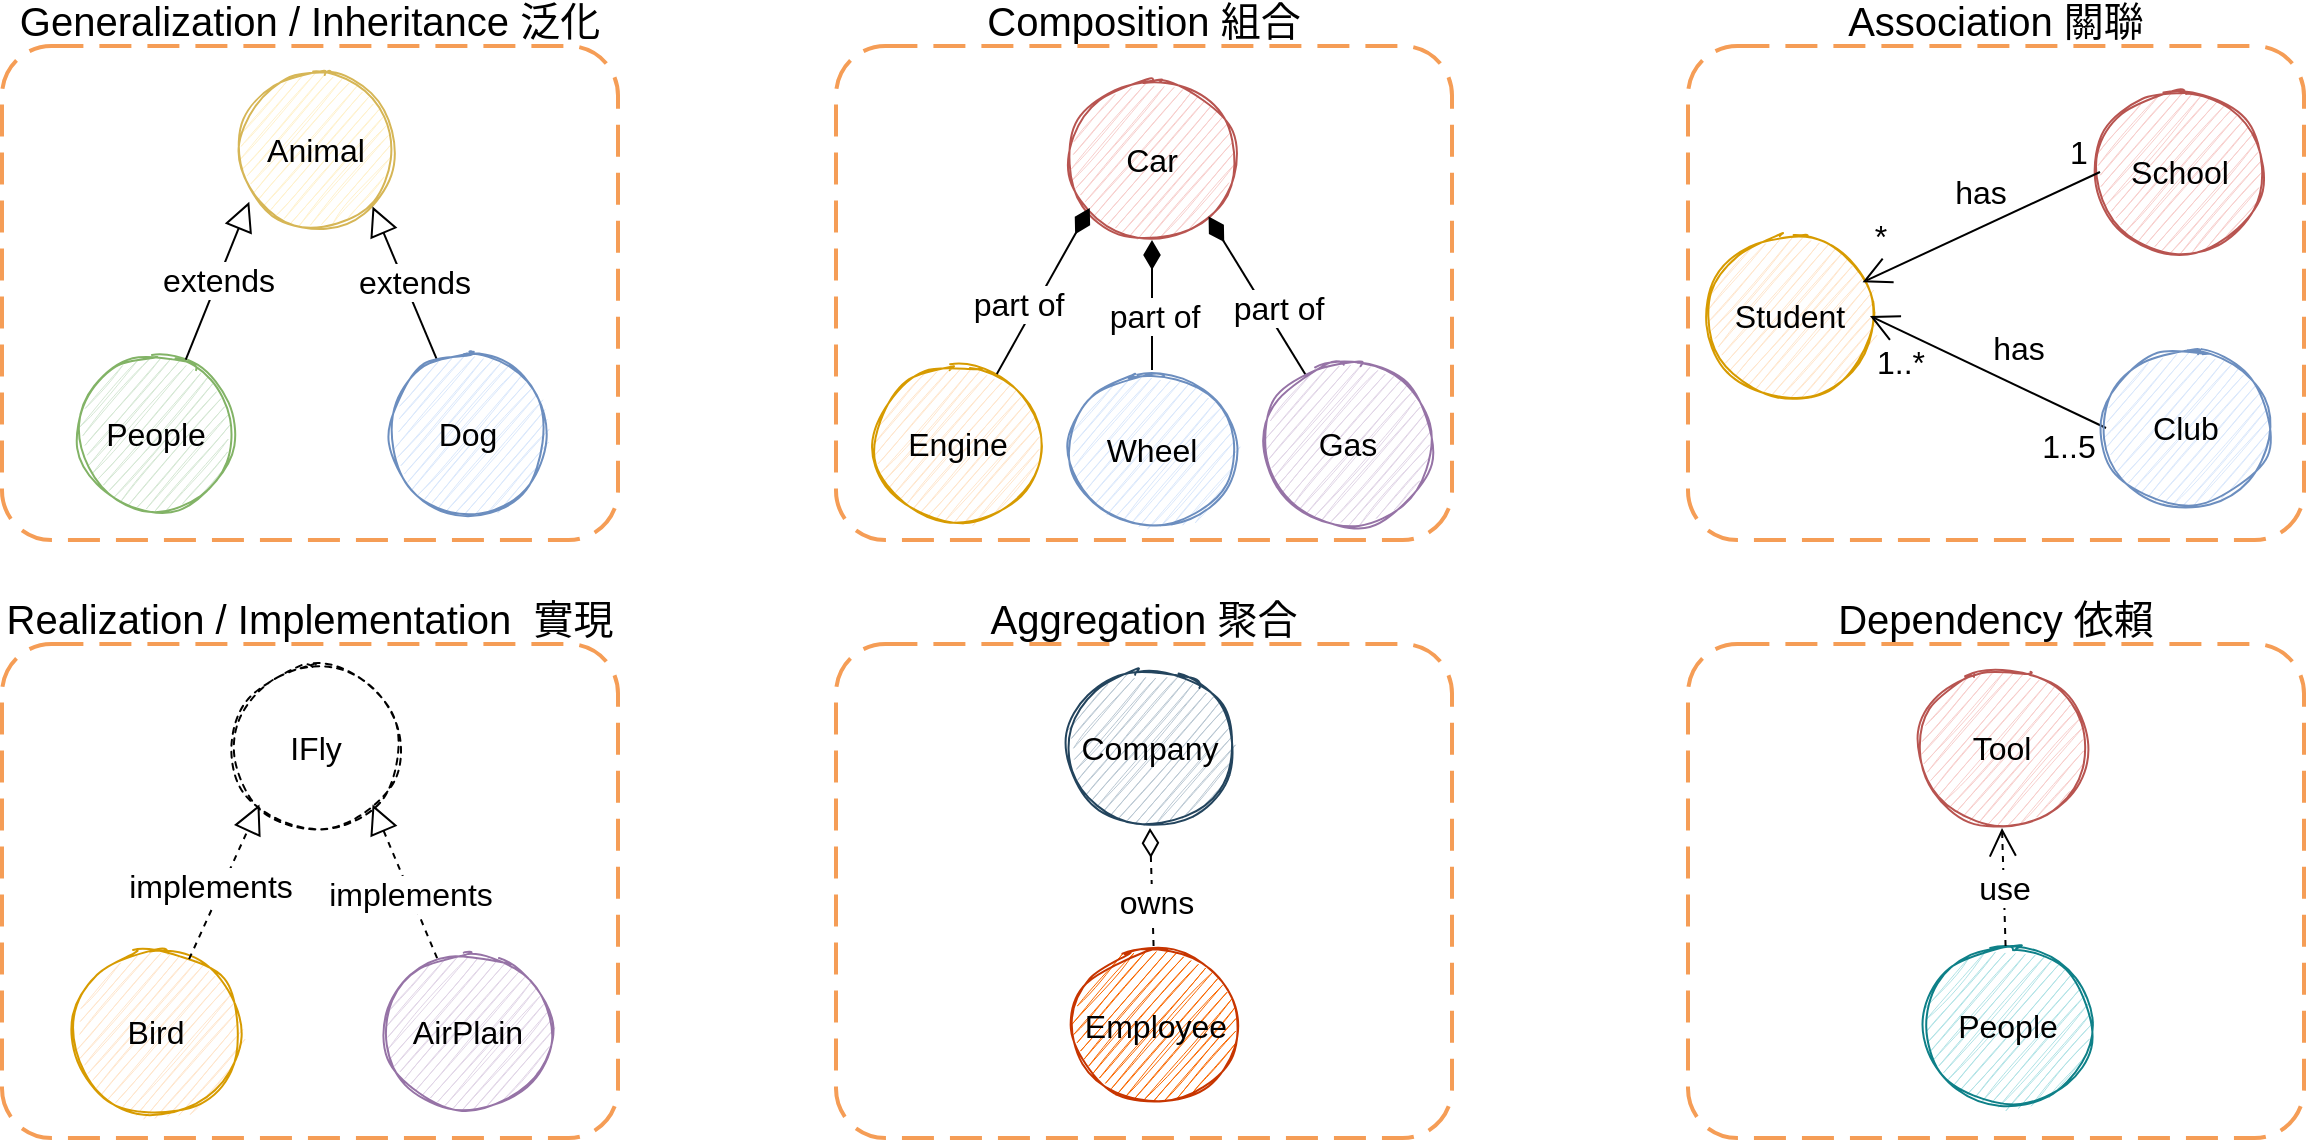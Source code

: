 <mxfile version="13.0.3" type="device"><diagram id="DLVltmS277xVey7DKpMB" name="Page-1"><mxGraphModel dx="946" dy="680" grid="0" gridSize="10" guides="1" tooltips="1" connect="1" arrows="1" fold="1" page="0" pageScale="1" pageWidth="827" pageHeight="1169" math="0" shadow="0"><root><mxCell id="0"/><mxCell id="1" parent="0"/><mxCell id="Ihkd4U7TstxI5IYspm2g-1" value="" style="group;fontSize=16;" parent="1" vertex="1" connectable="0"><mxGeometry x="50" y="30" width="308" height="247" as="geometry"/></mxCell><mxCell id="Ihkd4U7TstxI5IYspm2g-2" value="Generalization / Inheritance 泛化" style="rounded=1;arcSize=10;dashed=1;strokeColor=#F59D56;fillColor=none;gradientColor=none;dashPattern=8 4;strokeWidth=2;sketch=0;labelPosition=center;verticalLabelPosition=top;align=center;verticalAlign=bottom;fontSize=20;" parent="Ihkd4U7TstxI5IYspm2g-1" vertex="1"><mxGeometry width="308" height="247" as="geometry"/></mxCell><mxCell id="Ihkd4U7TstxI5IYspm2g-3" value="People" style="ellipse;whiteSpace=wrap;html=1;aspect=fixed;sketch=1;fillColor=#d5e8d4;strokeColor=#82b366;fontSize=16;" parent="Ihkd4U7TstxI5IYspm2g-1" vertex="1"><mxGeometry x="37" y="154" width="80" height="80" as="geometry"/></mxCell><mxCell id="Ihkd4U7TstxI5IYspm2g-4" value="Animal" style="ellipse;whiteSpace=wrap;html=1;aspect=fixed;sketch=1;fillColor=#fff2cc;strokeColor=#d6b656;fontSize=16;" parent="Ihkd4U7TstxI5IYspm2g-1" vertex="1"><mxGeometry x="117" y="12" width="80" height="80" as="geometry"/></mxCell><mxCell id="Ihkd4U7TstxI5IYspm2g-5" value="extends" style="rounded=0;orthogonalLoop=1;jettySize=auto;html=1;endArrow=block;endFill=0;endSize=12;entryX=0.083;entryY=0.824;entryDx=0;entryDy=0;entryPerimeter=0;fontSize=16;" parent="Ihkd4U7TstxI5IYspm2g-1" source="Ihkd4U7TstxI5IYspm2g-3" target="Ihkd4U7TstxI5IYspm2g-4" edge="1"><mxGeometry relative="1" as="geometry"/></mxCell><mxCell id="Ihkd4U7TstxI5IYspm2g-6" value="" style="edgeStyle=none;rounded=0;orthogonalLoop=1;jettySize=auto;html=1;endArrow=block;endFill=0;endSize=12;fontSize=16;entryX=1;entryY=1;entryDx=0;entryDy=0;" parent="Ihkd4U7TstxI5IYspm2g-1" source="Ihkd4U7TstxI5IYspm2g-8" target="Ihkd4U7TstxI5IYspm2g-4" edge="1"><mxGeometry relative="1" as="geometry"><mxPoint x="233" y="74" as="targetPoint"/></mxGeometry></mxCell><mxCell id="Ihkd4U7TstxI5IYspm2g-7" value="extends" style="edgeLabel;html=1;align=center;verticalAlign=middle;resizable=0;points=[];fontSize=16;fontColor=#000000;" parent="Ihkd4U7TstxI5IYspm2g-6" vertex="1" connectable="0"><mxGeometry x="0.253" relative="1" as="geometry"><mxPoint x="8.57" y="8.85" as="offset"/></mxGeometry></mxCell><mxCell id="Ihkd4U7TstxI5IYspm2g-8" value="Dog" style="ellipse;whiteSpace=wrap;html=1;aspect=fixed;sketch=1;fillColor=#dae8fc;strokeColor=#6c8ebf;fontSize=16;" parent="Ihkd4U7TstxI5IYspm2g-1" vertex="1"><mxGeometry x="193" y="154" width="80" height="80" as="geometry"/></mxCell><mxCell id="Ihkd4U7TstxI5IYspm2g-9" value="" style="group;fontSize=16;" parent="1" vertex="1" connectable="0"><mxGeometry x="50" y="329" width="308" height="247" as="geometry"/></mxCell><mxCell id="Ihkd4U7TstxI5IYspm2g-10" value="Realization / Implementation  實現" style="rounded=1;arcSize=10;dashed=1;strokeColor=#F59D56;fillColor=none;gradientColor=none;dashPattern=8 4;strokeWidth=2;sketch=0;labelPosition=center;verticalLabelPosition=top;align=center;verticalAlign=bottom;fontSize=20;" parent="Ihkd4U7TstxI5IYspm2g-9" vertex="1"><mxGeometry width="308" height="247" as="geometry"/></mxCell><mxCell id="Ihkd4U7TstxI5IYspm2g-11" value="Bird" style="ellipse;whiteSpace=wrap;html=1;aspect=fixed;sketch=1;fillColor=#ffe6cc;strokeColor=#d79b00;fontSize=16;" parent="Ihkd4U7TstxI5IYspm2g-9" vertex="1"><mxGeometry x="37" y="154" width="80" height="80" as="geometry"/></mxCell><mxCell id="Ihkd4U7TstxI5IYspm2g-12" value="IFly" style="ellipse;whiteSpace=wrap;html=1;aspect=fixed;sketch=1;dashed=1;fontSize=16;" parent="Ihkd4U7TstxI5IYspm2g-9" vertex="1"><mxGeometry x="117" y="12" width="80" height="80" as="geometry"/></mxCell><mxCell id="Ihkd4U7TstxI5IYspm2g-13" value="" style="rounded=0;orthogonalLoop=1;jettySize=auto;html=1;endArrow=block;endFill=0;endSize=12;entryX=0;entryY=1;entryDx=0;entryDy=0;dashed=1;fontSize=16;" parent="Ihkd4U7TstxI5IYspm2g-9" source="Ihkd4U7TstxI5IYspm2g-11" target="Ihkd4U7TstxI5IYspm2g-12" edge="1"><mxGeometry relative="1" as="geometry"/></mxCell><mxCell id="Ihkd4U7TstxI5IYspm2g-14" value="implements" style="edgeLabel;html=1;align=center;verticalAlign=middle;resizable=0;points=[];fontSize=16;fontColor=#000000;" parent="Ihkd4U7TstxI5IYspm2g-13" vertex="1" connectable="0"><mxGeometry x="-0.239" relative="1" as="geometry"><mxPoint x="-3" y="-6.92" as="offset"/></mxGeometry></mxCell><mxCell id="Ihkd4U7TstxI5IYspm2g-15" value="" style="edgeStyle=none;rounded=0;orthogonalLoop=1;jettySize=auto;html=1;endArrow=block;endFill=0;endSize=12;fontSize=16;entryX=1;entryY=1;entryDx=0;entryDy=0;dashed=1;" parent="Ihkd4U7TstxI5IYspm2g-9" source="Ihkd4U7TstxI5IYspm2g-17" target="Ihkd4U7TstxI5IYspm2g-12" edge="1"><mxGeometry relative="1" as="geometry"><mxPoint x="233" y="74" as="targetPoint"/></mxGeometry></mxCell><mxCell id="Ihkd4U7TstxI5IYspm2g-16" value="implements" style="edgeLabel;html=1;align=center;verticalAlign=middle;resizable=0;points=[];fontSize=16;fontColor=#000000;" parent="Ihkd4U7TstxI5IYspm2g-15" vertex="1" connectable="0"><mxGeometry x="-0.155" relative="1" as="geometry"><mxPoint as="offset"/></mxGeometry></mxCell><mxCell id="Ihkd4U7TstxI5IYspm2g-17" value="AirPlain" style="ellipse;whiteSpace=wrap;html=1;aspect=fixed;sketch=1;fillColor=#e1d5e7;strokeColor=#9673a6;fontSize=16;" parent="Ihkd4U7TstxI5IYspm2g-9" vertex="1"><mxGeometry x="193" y="154" width="80" height="80" as="geometry"/></mxCell><mxCell id="Ihkd4U7TstxI5IYspm2g-18" value="" style="group;fontSize=16;" parent="1" vertex="1" connectable="0"><mxGeometry x="467" y="30" width="308" height="247" as="geometry"/></mxCell><mxCell id="Ihkd4U7TstxI5IYspm2g-19" value="Composition 組合" style="rounded=1;arcSize=10;dashed=1;strokeColor=#F59D56;fillColor=none;gradientColor=none;dashPattern=8 4;strokeWidth=2;sketch=0;labelPosition=center;verticalLabelPosition=top;align=center;verticalAlign=bottom;fontSize=20;" parent="Ihkd4U7TstxI5IYspm2g-18" vertex="1"><mxGeometry width="308" height="247" as="geometry"/></mxCell><mxCell id="Ihkd4U7TstxI5IYspm2g-20" value="Engine" style="ellipse;whiteSpace=wrap;html=1;aspect=fixed;sketch=1;fillColor=#ffe6cc;strokeColor=#d79b00;fontSize=16;" parent="Ihkd4U7TstxI5IYspm2g-18" vertex="1"><mxGeometry x="21" y="159" width="80" height="80" as="geometry"/></mxCell><mxCell id="Ihkd4U7TstxI5IYspm2g-21" value="Car" style="ellipse;whiteSpace=wrap;html=1;aspect=fixed;sketch=1;fillColor=#f8cecc;strokeColor=#b85450;fontSize=16;" parent="Ihkd4U7TstxI5IYspm2g-18" vertex="1"><mxGeometry x="118" y="17" width="80" height="80" as="geometry"/></mxCell><mxCell id="Ihkd4U7TstxI5IYspm2g-22" value="" style="rounded=0;orthogonalLoop=1;jettySize=auto;html=1;endArrow=diamondThin;endFill=1;endSize=12;entryX=0.111;entryY=0.8;entryDx=0;entryDy=0;entryPerimeter=0;fontSize=16;" parent="Ihkd4U7TstxI5IYspm2g-18" source="Ihkd4U7TstxI5IYspm2g-20" target="Ihkd4U7TstxI5IYspm2g-21" edge="1"><mxGeometry relative="1" as="geometry"/></mxCell><mxCell id="Ihkd4U7TstxI5IYspm2g-23" value="part of" style="edgeLabel;html=1;align=center;verticalAlign=middle;resizable=0;points=[];fontSize=16;fontColor=#000000;" parent="Ihkd4U7TstxI5IYspm2g-22" vertex="1" connectable="0"><mxGeometry x="-0.244" y="-1" relative="1" as="geometry"><mxPoint x="-7.92" y="-4.63" as="offset"/></mxGeometry></mxCell><mxCell id="Ihkd4U7TstxI5IYspm2g-24" value="" style="edgeStyle=none;rounded=0;orthogonalLoop=1;jettySize=auto;html=1;endArrow=diamondThin;endFill=1;endSize=12;fontSize=16;entryX=1;entryY=1;entryDx=0;entryDy=0;" parent="Ihkd4U7TstxI5IYspm2g-18" source="Ihkd4U7TstxI5IYspm2g-26" target="Ihkd4U7TstxI5IYspm2g-21" edge="1"><mxGeometry relative="1" as="geometry"><mxPoint x="234" y="79" as="targetPoint"/></mxGeometry></mxCell><mxCell id="Ihkd4U7TstxI5IYspm2g-25" value="part of" style="edgeLabel;html=1;align=center;verticalAlign=middle;resizable=0;points=[];fontSize=16;fontColor=#000000;" parent="Ihkd4U7TstxI5IYspm2g-24" vertex="1" connectable="0"><mxGeometry x="-0.322" y="2" relative="1" as="geometry"><mxPoint x="4.04" y="-8.15" as="offset"/></mxGeometry></mxCell><mxCell id="Ihkd4U7TstxI5IYspm2g-26" value="Gas" style="ellipse;whiteSpace=wrap;html=1;aspect=fixed;sketch=1;fillColor=#e1d5e7;strokeColor=#9673a6;fontSize=16;" parent="Ihkd4U7TstxI5IYspm2g-18" vertex="1"><mxGeometry x="216" y="159" width="80" height="80" as="geometry"/></mxCell><mxCell id="Ihkd4U7TstxI5IYspm2g-27" value="" style="edgeStyle=none;rounded=0;orthogonalLoop=1;jettySize=auto;html=1;endArrow=diamondThin;endFill=1;endSize=12;fontSize=16;" parent="Ihkd4U7TstxI5IYspm2g-18" source="Ihkd4U7TstxI5IYspm2g-29" target="Ihkd4U7TstxI5IYspm2g-21" edge="1"><mxGeometry relative="1" as="geometry"/></mxCell><mxCell id="Ihkd4U7TstxI5IYspm2g-28" value="part of" style="edgeLabel;html=1;align=center;verticalAlign=middle;resizable=0;points=[];fontSize=16;fontColor=#000000;" parent="Ihkd4U7TstxI5IYspm2g-27" vertex="1" connectable="0"><mxGeometry x="-0.164" y="-1" relative="1" as="geometry"><mxPoint as="offset"/></mxGeometry></mxCell><mxCell id="Ihkd4U7TstxI5IYspm2g-29" value="Wheel" style="ellipse;whiteSpace=wrap;html=1;aspect=fixed;sketch=1;fillColor=#dae8fc;strokeColor=#6c8ebf;fontSize=16;" parent="Ihkd4U7TstxI5IYspm2g-18" vertex="1"><mxGeometry x="118" y="162" width="80" height="80" as="geometry"/></mxCell><mxCell id="Ihkd4U7TstxI5IYspm2g-30" value="" style="group;fontSize=16;" parent="1" vertex="1" connectable="0"><mxGeometry x="467" y="329" width="308" height="247" as="geometry"/></mxCell><mxCell id="Ihkd4U7TstxI5IYspm2g-31" value="Aggregation 聚合" style="rounded=1;arcSize=10;dashed=1;strokeColor=#F59D56;fillColor=none;gradientColor=none;dashPattern=8 4;strokeWidth=2;sketch=0;labelPosition=center;verticalLabelPosition=top;align=center;verticalAlign=bottom;fontSize=20;" parent="Ihkd4U7TstxI5IYspm2g-30" vertex="1"><mxGeometry width="308" height="247" as="geometry"/></mxCell><mxCell id="Ihkd4U7TstxI5IYspm2g-32" value="Employee" style="ellipse;whiteSpace=wrap;html=1;aspect=fixed;sketch=1;fillColor=#fa6800;strokeColor=#C73500;fontSize=16;" parent="Ihkd4U7TstxI5IYspm2g-30" vertex="1"><mxGeometry x="120" y="151" width="80" height="80" as="geometry"/></mxCell><mxCell id="Ihkd4U7TstxI5IYspm2g-33" value="Company" style="ellipse;whiteSpace=wrap;html=1;aspect=fixed;sketch=1;fillColor=#bac8d3;strokeColor=#23445d;fontSize=16;" parent="Ihkd4U7TstxI5IYspm2g-30" vertex="1"><mxGeometry x="117" y="12" width="80" height="80" as="geometry"/></mxCell><mxCell id="Ihkd4U7TstxI5IYspm2g-34" value="" style="rounded=0;orthogonalLoop=1;jettySize=auto;html=1;endArrow=diamondThin;endFill=0;endSize=12;entryX=0.5;entryY=1;entryDx=0;entryDy=0;dashed=1;fontSize=16;" parent="Ihkd4U7TstxI5IYspm2g-30" source="Ihkd4U7TstxI5IYspm2g-32" target="Ihkd4U7TstxI5IYspm2g-33" edge="1"><mxGeometry relative="1" as="geometry"/></mxCell><mxCell id="Ihkd4U7TstxI5IYspm2g-35" value="owns" style="edgeLabel;html=1;align=center;verticalAlign=middle;resizable=0;points=[];fontSize=16;fontColor=#000000;" parent="Ihkd4U7TstxI5IYspm2g-34" vertex="1" connectable="0"><mxGeometry x="-0.34" relative="1" as="geometry"><mxPoint x="1.76" y="-2.6" as="offset"/></mxGeometry></mxCell><mxCell id="Ihkd4U7TstxI5IYspm2g-36" value="" style="group;fontSize=16;" parent="1" vertex="1" connectable="0"><mxGeometry x="893" y="30" width="308" height="247" as="geometry"/></mxCell><mxCell id="Ihkd4U7TstxI5IYspm2g-37" value="Association 關聯" style="rounded=1;arcSize=10;dashed=1;strokeColor=#F59D56;fillColor=none;gradientColor=none;dashPattern=8 4;strokeWidth=2;sketch=0;labelPosition=center;verticalLabelPosition=top;align=center;verticalAlign=bottom;fontSize=20;" parent="Ihkd4U7TstxI5IYspm2g-36" vertex="1"><mxGeometry width="308" height="247" as="geometry"/></mxCell><mxCell id="Ihkd4U7TstxI5IYspm2g-38" value="Student" style="ellipse;whiteSpace=wrap;html=1;aspect=fixed;sketch=1;fillColor=#ffe6cc;strokeColor=#d79b00;fontSize=16;" parent="Ihkd4U7TstxI5IYspm2g-36" vertex="1"><mxGeometry x="11" y="95" width="80" height="80" as="geometry"/></mxCell><mxCell id="Ihkd4U7TstxI5IYspm2g-39" value="School" style="ellipse;whiteSpace=wrap;html=1;aspect=fixed;sketch=1;fillColor=#f8cecc;strokeColor=#b85450;fontSize=16;" parent="Ihkd4U7TstxI5IYspm2g-36" vertex="1"><mxGeometry x="206" y="23" width="80" height="80" as="geometry"/></mxCell><mxCell id="Ihkd4U7TstxI5IYspm2g-40" value="" style="rounded=0;orthogonalLoop=1;jettySize=auto;html=1;endArrow=open;endFill=0;endSize=12;fontSize=16;exitX=0;exitY=0.5;exitDx=0;exitDy=0;" parent="Ihkd4U7TstxI5IYspm2g-36" source="Ihkd4U7TstxI5IYspm2g-39" target="Ihkd4U7TstxI5IYspm2g-38" edge="1"><mxGeometry relative="1" as="geometry"/></mxCell><mxCell id="Ihkd4U7TstxI5IYspm2g-41" value="has" style="edgeLabel;html=1;align=center;verticalAlign=middle;resizable=0;points=[];fontSize=16;fontColor=#000000;" parent="Ihkd4U7TstxI5IYspm2g-40" vertex="1" connectable="0"><mxGeometry x="-0.275" y="2" relative="1" as="geometry"><mxPoint x="-17.83" y="-11.79" as="offset"/></mxGeometry></mxCell><mxCell id="Ihkd4U7TstxI5IYspm2g-42" value="1" style="edgeLabel;html=1;align=center;verticalAlign=middle;resizable=0;points=[];fontSize=16;fontColor=#000000;" parent="Ihkd4U7TstxI5IYspm2g-40" vertex="1" connectable="0"><mxGeometry x="-0.657" y="-2" relative="1" as="geometry"><mxPoint x="10.05" y="-17.57" as="offset"/></mxGeometry></mxCell><mxCell id="Ihkd4U7TstxI5IYspm2g-43" value="*" style="edgeLabel;html=1;align=center;verticalAlign=middle;resizable=0;points=[];fontSize=16;fontColor=#000000;" parent="Ihkd4U7TstxI5IYspm2g-40" vertex="1" connectable="0"><mxGeometry x="0.702" y="-2" relative="1" as="geometry"><mxPoint x="-8.09" y="-13.12" as="offset"/></mxGeometry></mxCell><mxCell id="Ihkd4U7TstxI5IYspm2g-44" value="" style="edgeStyle=none;rounded=0;orthogonalLoop=1;jettySize=auto;html=1;endArrow=open;endFill=0;endSize=12;fontSize=16;entryX=1;entryY=0.5;entryDx=0;entryDy=0;exitX=0;exitY=0.5;exitDx=0;exitDy=0;" parent="Ihkd4U7TstxI5IYspm2g-36" source="Ihkd4U7TstxI5IYspm2g-48" target="Ihkd4U7TstxI5IYspm2g-38" edge="1"><mxGeometry relative="1" as="geometry"/></mxCell><mxCell id="Ihkd4U7TstxI5IYspm2g-45" value="has" style="edgeLabel;html=1;align=center;verticalAlign=middle;resizable=0;points=[];fontSize=16;fontColor=#000000;" parent="Ihkd4U7TstxI5IYspm2g-44" vertex="1" connectable="0"><mxGeometry x="-0.355" y="1" relative="1" as="geometry"><mxPoint x="-6.37" y="-22.77" as="offset"/></mxGeometry></mxCell><mxCell id="Ihkd4U7TstxI5IYspm2g-46" value="1..5" style="edgeLabel;html=1;align=center;verticalAlign=middle;resizable=0;points=[];fontSize=16;fontColor=#000000;" parent="Ihkd4U7TstxI5IYspm2g-44" vertex="1" connectable="0"><mxGeometry x="-0.622" y="-2" relative="1" as="geometry"><mxPoint x="2.34" y="21.34" as="offset"/></mxGeometry></mxCell><mxCell id="Ihkd4U7TstxI5IYspm2g-47" value="1..*" style="edgeLabel;html=1;align=center;verticalAlign=middle;resizable=0;points=[];fontSize=16;fontColor=#000000;" parent="Ihkd4U7TstxI5IYspm2g-44" vertex="1" connectable="0"><mxGeometry x="0.737" y="2" relative="1" as="geometry"><mxPoint x="0.59" y="13.95" as="offset"/></mxGeometry></mxCell><mxCell id="Ihkd4U7TstxI5IYspm2g-48" value="Club" style="ellipse;whiteSpace=wrap;html=1;aspect=fixed;sketch=1;fillColor=#dae8fc;strokeColor=#6c8ebf;fontSize=16;" parent="Ihkd4U7TstxI5IYspm2g-36" vertex="1"><mxGeometry x="209" y="151" width="80" height="80" as="geometry"/></mxCell><mxCell id="Ihkd4U7TstxI5IYspm2g-49" value="" style="group;fontSize=16;" parent="1" vertex="1" connectable="0"><mxGeometry x="893" y="329" width="308" height="247" as="geometry"/></mxCell><mxCell id="Ihkd4U7TstxI5IYspm2g-50" value="Dependency 依賴" style="rounded=1;arcSize=10;dashed=1;strokeColor=#F59D56;fillColor=none;gradientColor=none;dashPattern=8 4;strokeWidth=2;sketch=0;labelPosition=center;verticalLabelPosition=top;align=center;verticalAlign=bottom;fontSize=20;" parent="Ihkd4U7TstxI5IYspm2g-49" vertex="1"><mxGeometry width="308" height="247" as="geometry"/></mxCell><mxCell id="Ihkd4U7TstxI5IYspm2g-51" value="People" style="ellipse;whiteSpace=wrap;html=1;aspect=fixed;sketch=1;fillColor=#b0e3e6;strokeColor=#0e8088;fontSize=16;" parent="Ihkd4U7TstxI5IYspm2g-49" vertex="1"><mxGeometry x="120" y="151" width="80" height="80" as="geometry"/></mxCell><mxCell id="Ihkd4U7TstxI5IYspm2g-52" value="Tool" style="ellipse;whiteSpace=wrap;html=1;aspect=fixed;sketch=1;fillColor=#f8cecc;strokeColor=#b85450;fontSize=16;" parent="Ihkd4U7TstxI5IYspm2g-49" vertex="1"><mxGeometry x="117" y="12" width="80" height="80" as="geometry"/></mxCell><mxCell id="Ihkd4U7TstxI5IYspm2g-53" value="use" style="rounded=0;orthogonalLoop=1;jettySize=auto;html=1;endArrow=open;endFill=0;endSize=12;entryX=0.5;entryY=1;entryDx=0;entryDy=0;dashed=1;fontSize=16;" parent="Ihkd4U7TstxI5IYspm2g-49" source="Ihkd4U7TstxI5IYspm2g-51" target="Ihkd4U7TstxI5IYspm2g-52" edge="1"><mxGeometry relative="1" as="geometry"/></mxCell></root></mxGraphModel></diagram></mxfile>